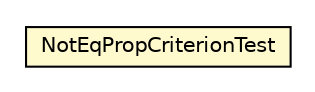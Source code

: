 #!/usr/local/bin/dot
#
# Class diagram 
# Generated by UMLGraph version R5_6_6-8-g8d7759 (http://www.umlgraph.org/)
#

digraph G {
	edge [fontname="Helvetica",fontsize=10,labelfontname="Helvetica",labelfontsize=10];
	node [fontname="Helvetica",fontsize=10,shape=plaintext];
	nodesep=0.25;
	ranksep=0.5;
	// org.dayatang.domain.internal.repo.NotEqPropCriterionTest
	c3541 [label=<<table title="org.dayatang.domain.internal.repo.NotEqPropCriterionTest" border="0" cellborder="1" cellspacing="0" cellpadding="2" port="p" bgcolor="lemonChiffon" href="./NotEqPropCriterionTest.html">
		<tr><td><table border="0" cellspacing="0" cellpadding="1">
<tr><td align="center" balign="center"> NotEqPropCriterionTest </td></tr>
		</table></td></tr>
		</table>>, URL="./NotEqPropCriterionTest.html", fontname="Helvetica", fontcolor="black", fontsize=10.0];
}

